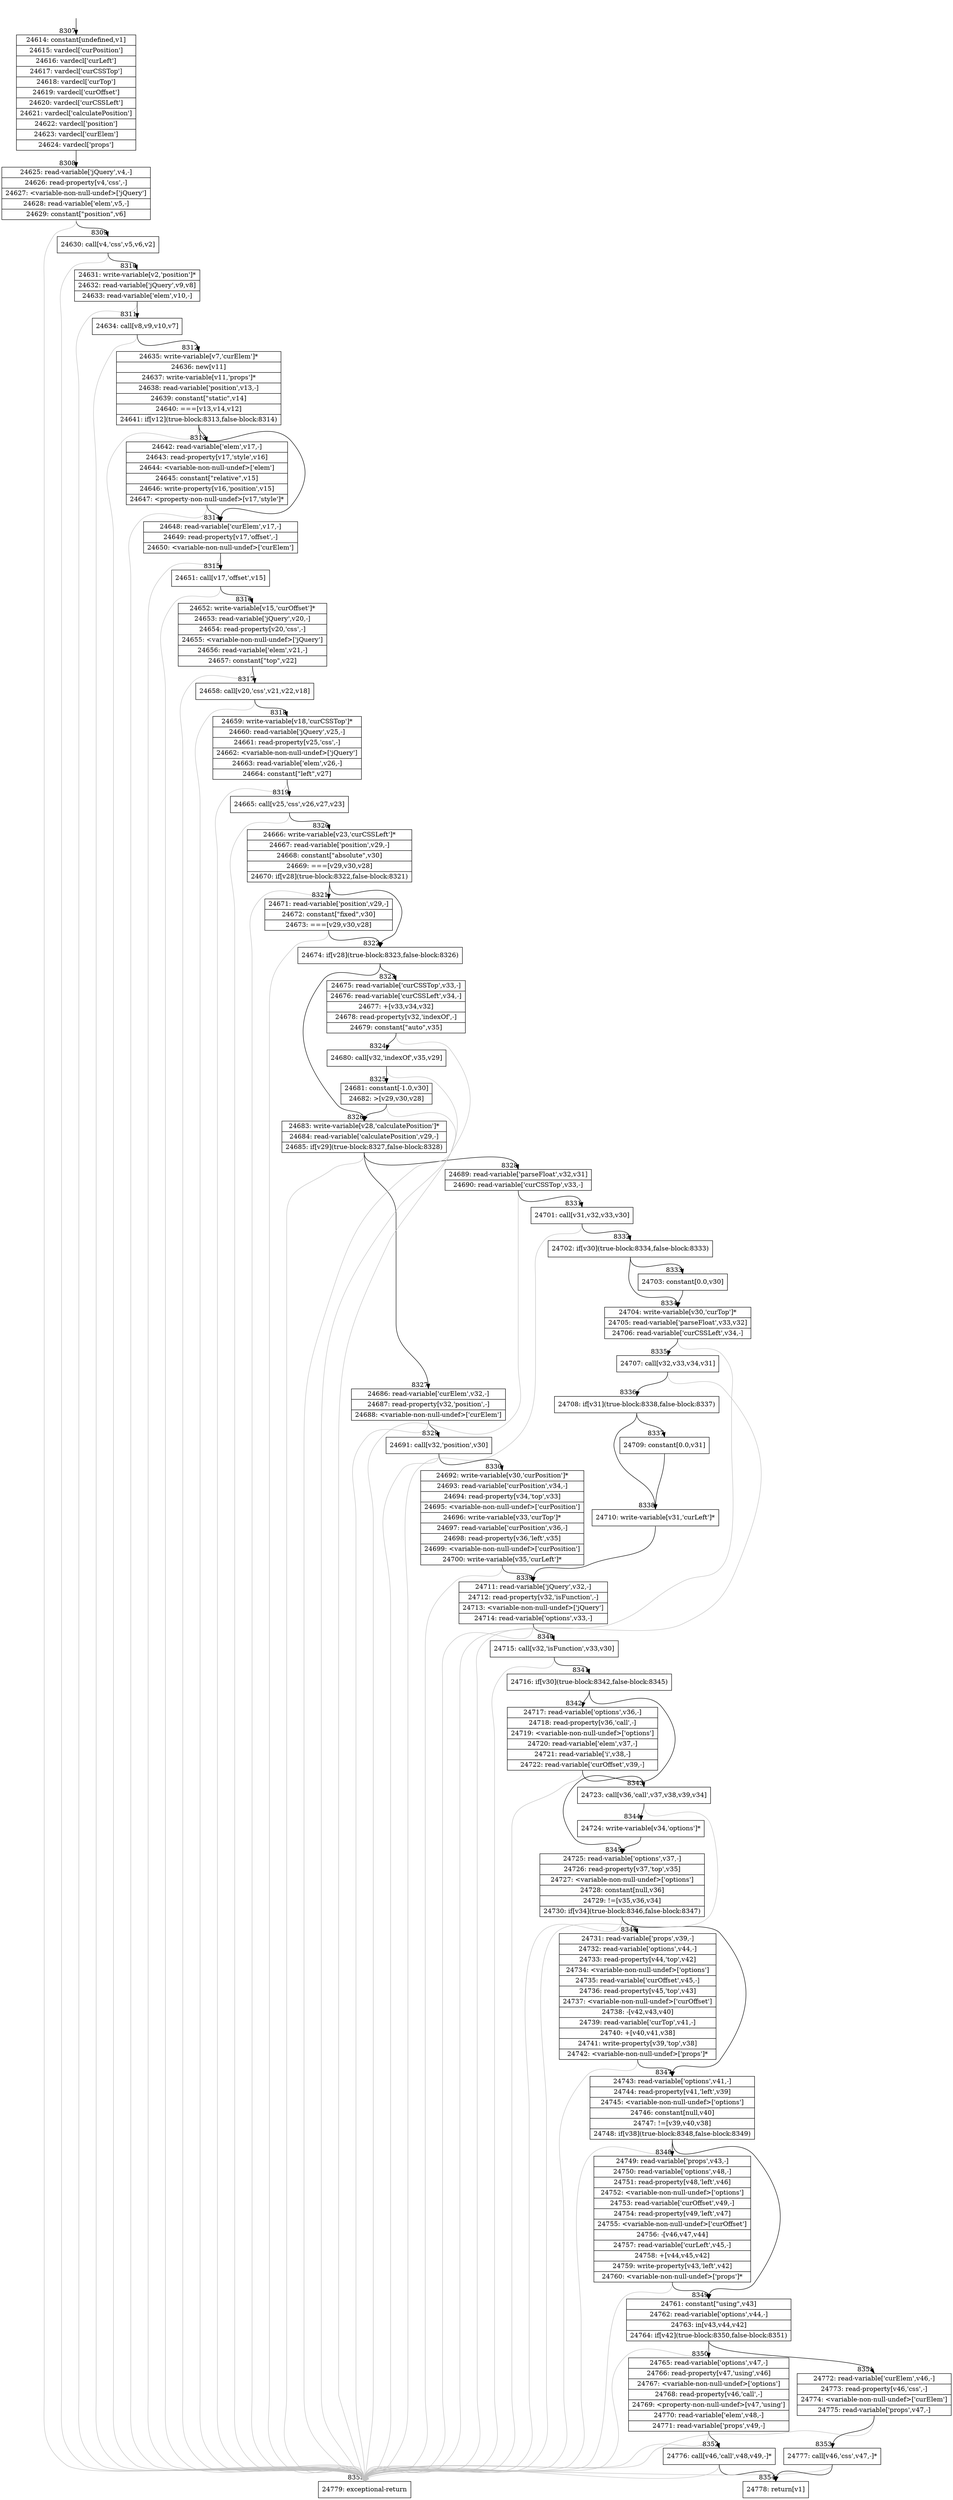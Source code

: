 digraph {
rankdir="TD"
BB_entry537[shape=none,label=""];
BB_entry537 -> BB8307 [tailport=s, headport=n, headlabel="    8307"]
BB8307 [shape=record label="{24614: constant[undefined,v1]|24615: vardecl['curPosition']|24616: vardecl['curLeft']|24617: vardecl['curCSSTop']|24618: vardecl['curTop']|24619: vardecl['curOffset']|24620: vardecl['curCSSLeft']|24621: vardecl['calculatePosition']|24622: vardecl['position']|24623: vardecl['curElem']|24624: vardecl['props']}" ] 
BB8307 -> BB8308 [tailport=s, headport=n, headlabel="      8308"]
BB8308 [shape=record label="{24625: read-variable['jQuery',v4,-]|24626: read-property[v4,'css',-]|24627: \<variable-non-null-undef\>['jQuery']|24628: read-variable['elem',v5,-]|24629: constant[\"position\",v6]}" ] 
BB8308 -> BB8309 [tailport=s, headport=n, headlabel="      8309"]
BB8308 -> BB8355 [tailport=s, headport=n, color=gray, headlabel="      8355"]
BB8309 [shape=record label="{24630: call[v4,'css',v5,v6,v2]}" ] 
BB8309 -> BB8310 [tailport=s, headport=n, headlabel="      8310"]
BB8309 -> BB8355 [tailport=s, headport=n, color=gray]
BB8310 [shape=record label="{24631: write-variable[v2,'position']*|24632: read-variable['jQuery',v9,v8]|24633: read-variable['elem',v10,-]}" ] 
BB8310 -> BB8311 [tailport=s, headport=n, headlabel="      8311"]
BB8310 -> BB8355 [tailport=s, headport=n, color=gray]
BB8311 [shape=record label="{24634: call[v8,v9,v10,v7]}" ] 
BB8311 -> BB8312 [tailport=s, headport=n, headlabel="      8312"]
BB8311 -> BB8355 [tailport=s, headport=n, color=gray]
BB8312 [shape=record label="{24635: write-variable[v7,'curElem']*|24636: new[v11]|24637: write-variable[v11,'props']*|24638: read-variable['position',v13,-]|24639: constant[\"static\",v14]|24640: ===[v13,v14,v12]|24641: if[v12](true-block:8313,false-block:8314)}" ] 
BB8312 -> BB8313 [tailport=s, headport=n, headlabel="      8313"]
BB8312 -> BB8314 [tailport=s, headport=n, headlabel="      8314"]
BB8312 -> BB8355 [tailport=s, headport=n, color=gray]
BB8313 [shape=record label="{24642: read-variable['elem',v17,-]|24643: read-property[v17,'style',v16]|24644: \<variable-non-null-undef\>['elem']|24645: constant[\"relative\",v15]|24646: write-property[v16,'position',v15]|24647: \<property-non-null-undef\>[v17,'style']*}" ] 
BB8313 -> BB8314 [tailport=s, headport=n]
BB8313 -> BB8355 [tailport=s, headport=n, color=gray]
BB8314 [shape=record label="{24648: read-variable['curElem',v17,-]|24649: read-property[v17,'offset',-]|24650: \<variable-non-null-undef\>['curElem']}" ] 
BB8314 -> BB8315 [tailport=s, headport=n, headlabel="      8315"]
BB8314 -> BB8355 [tailport=s, headport=n, color=gray]
BB8315 [shape=record label="{24651: call[v17,'offset',v15]}" ] 
BB8315 -> BB8316 [tailport=s, headport=n, headlabel="      8316"]
BB8315 -> BB8355 [tailport=s, headport=n, color=gray]
BB8316 [shape=record label="{24652: write-variable[v15,'curOffset']*|24653: read-variable['jQuery',v20,-]|24654: read-property[v20,'css',-]|24655: \<variable-non-null-undef\>['jQuery']|24656: read-variable['elem',v21,-]|24657: constant[\"top\",v22]}" ] 
BB8316 -> BB8317 [tailport=s, headport=n, headlabel="      8317"]
BB8316 -> BB8355 [tailport=s, headport=n, color=gray]
BB8317 [shape=record label="{24658: call[v20,'css',v21,v22,v18]}" ] 
BB8317 -> BB8318 [tailport=s, headport=n, headlabel="      8318"]
BB8317 -> BB8355 [tailport=s, headport=n, color=gray]
BB8318 [shape=record label="{24659: write-variable[v18,'curCSSTop']*|24660: read-variable['jQuery',v25,-]|24661: read-property[v25,'css',-]|24662: \<variable-non-null-undef\>['jQuery']|24663: read-variable['elem',v26,-]|24664: constant[\"left\",v27]}" ] 
BB8318 -> BB8319 [tailport=s, headport=n, headlabel="      8319"]
BB8318 -> BB8355 [tailport=s, headport=n, color=gray]
BB8319 [shape=record label="{24665: call[v25,'css',v26,v27,v23]}" ] 
BB8319 -> BB8320 [tailport=s, headport=n, headlabel="      8320"]
BB8319 -> BB8355 [tailport=s, headport=n, color=gray]
BB8320 [shape=record label="{24666: write-variable[v23,'curCSSLeft']*|24667: read-variable['position',v29,-]|24668: constant[\"absolute\",v30]|24669: ===[v29,v30,v28]|24670: if[v28](true-block:8322,false-block:8321)}" ] 
BB8320 -> BB8322 [tailport=s, headport=n, headlabel="      8322"]
BB8320 -> BB8321 [tailport=s, headport=n, headlabel="      8321"]
BB8320 -> BB8355 [tailport=s, headport=n, color=gray]
BB8321 [shape=record label="{24671: read-variable['position',v29,-]|24672: constant[\"fixed\",v30]|24673: ===[v29,v30,v28]}" ] 
BB8321 -> BB8322 [tailport=s, headport=n]
BB8321 -> BB8355 [tailport=s, headport=n, color=gray]
BB8322 [shape=record label="{24674: if[v28](true-block:8323,false-block:8326)}" ] 
BB8322 -> BB8326 [tailport=s, headport=n, headlabel="      8326"]
BB8322 -> BB8323 [tailport=s, headport=n, headlabel="      8323"]
BB8323 [shape=record label="{24675: read-variable['curCSSTop',v33,-]|24676: read-variable['curCSSLeft',v34,-]|24677: +[v33,v34,v32]|24678: read-property[v32,'indexOf',-]|24679: constant[\"auto\",v35]}" ] 
BB8323 -> BB8324 [tailport=s, headport=n, headlabel="      8324"]
BB8323 -> BB8355 [tailport=s, headport=n, color=gray]
BB8324 [shape=record label="{24680: call[v32,'indexOf',v35,v29]}" ] 
BB8324 -> BB8325 [tailport=s, headport=n, headlabel="      8325"]
BB8324 -> BB8355 [tailport=s, headport=n, color=gray]
BB8325 [shape=record label="{24681: constant[-1.0,v30]|24682: \>[v29,v30,v28]}" ] 
BB8325 -> BB8326 [tailport=s, headport=n]
BB8325 -> BB8355 [tailport=s, headport=n, color=gray]
BB8326 [shape=record label="{24683: write-variable[v28,'calculatePosition']*|24684: read-variable['calculatePosition',v29,-]|24685: if[v29](true-block:8327,false-block:8328)}" ] 
BB8326 -> BB8327 [tailport=s, headport=n, headlabel="      8327"]
BB8326 -> BB8328 [tailport=s, headport=n, headlabel="      8328"]
BB8326 -> BB8355 [tailport=s, headport=n, color=gray]
BB8327 [shape=record label="{24686: read-variable['curElem',v32,-]|24687: read-property[v32,'position',-]|24688: \<variable-non-null-undef\>['curElem']}" ] 
BB8327 -> BB8329 [tailport=s, headport=n, headlabel="      8329"]
BB8327 -> BB8355 [tailport=s, headport=n, color=gray]
BB8328 [shape=record label="{24689: read-variable['parseFloat',v32,v31]|24690: read-variable['curCSSTop',v33,-]}" ] 
BB8328 -> BB8331 [tailport=s, headport=n, headlabel="      8331"]
BB8328 -> BB8355 [tailport=s, headport=n, color=gray]
BB8329 [shape=record label="{24691: call[v32,'position',v30]}" ] 
BB8329 -> BB8330 [tailport=s, headport=n, headlabel="      8330"]
BB8329 -> BB8355 [tailport=s, headport=n, color=gray]
BB8330 [shape=record label="{24692: write-variable[v30,'curPosition']*|24693: read-variable['curPosition',v34,-]|24694: read-property[v34,'top',v33]|24695: \<variable-non-null-undef\>['curPosition']|24696: write-variable[v33,'curTop']*|24697: read-variable['curPosition',v36,-]|24698: read-property[v36,'left',v35]|24699: \<variable-non-null-undef\>['curPosition']|24700: write-variable[v35,'curLeft']*}" ] 
BB8330 -> BB8339 [tailport=s, headport=n, headlabel="      8339"]
BB8330 -> BB8355 [tailport=s, headport=n, color=gray]
BB8331 [shape=record label="{24701: call[v31,v32,v33,v30]}" ] 
BB8331 -> BB8332 [tailport=s, headport=n, headlabel="      8332"]
BB8331 -> BB8355 [tailport=s, headport=n, color=gray]
BB8332 [shape=record label="{24702: if[v30](true-block:8334,false-block:8333)}" ] 
BB8332 -> BB8334 [tailport=s, headport=n, headlabel="      8334"]
BB8332 -> BB8333 [tailport=s, headport=n, headlabel="      8333"]
BB8333 [shape=record label="{24703: constant[0.0,v30]}" ] 
BB8333 -> BB8334 [tailport=s, headport=n]
BB8334 [shape=record label="{24704: write-variable[v30,'curTop']*|24705: read-variable['parseFloat',v33,v32]|24706: read-variable['curCSSLeft',v34,-]}" ] 
BB8334 -> BB8335 [tailport=s, headport=n, headlabel="      8335"]
BB8334 -> BB8355 [tailport=s, headport=n, color=gray]
BB8335 [shape=record label="{24707: call[v32,v33,v34,v31]}" ] 
BB8335 -> BB8336 [tailport=s, headport=n, headlabel="      8336"]
BB8335 -> BB8355 [tailport=s, headport=n, color=gray]
BB8336 [shape=record label="{24708: if[v31](true-block:8338,false-block:8337)}" ] 
BB8336 -> BB8338 [tailport=s, headport=n, headlabel="      8338"]
BB8336 -> BB8337 [tailport=s, headport=n, headlabel="      8337"]
BB8337 [shape=record label="{24709: constant[0.0,v31]}" ] 
BB8337 -> BB8338 [tailport=s, headport=n]
BB8338 [shape=record label="{24710: write-variable[v31,'curLeft']*}" ] 
BB8338 -> BB8339 [tailport=s, headport=n]
BB8339 [shape=record label="{24711: read-variable['jQuery',v32,-]|24712: read-property[v32,'isFunction',-]|24713: \<variable-non-null-undef\>['jQuery']|24714: read-variable['options',v33,-]}" ] 
BB8339 -> BB8340 [tailport=s, headport=n, headlabel="      8340"]
BB8339 -> BB8355 [tailport=s, headport=n, color=gray]
BB8340 [shape=record label="{24715: call[v32,'isFunction',v33,v30]}" ] 
BB8340 -> BB8341 [tailport=s, headport=n, headlabel="      8341"]
BB8340 -> BB8355 [tailport=s, headport=n, color=gray]
BB8341 [shape=record label="{24716: if[v30](true-block:8342,false-block:8345)}" ] 
BB8341 -> BB8342 [tailport=s, headport=n, headlabel="      8342"]
BB8341 -> BB8345 [tailport=s, headport=n, headlabel="      8345"]
BB8342 [shape=record label="{24717: read-variable['options',v36,-]|24718: read-property[v36,'call',-]|24719: \<variable-non-null-undef\>['options']|24720: read-variable['elem',v37,-]|24721: read-variable['i',v38,-]|24722: read-variable['curOffset',v39,-]}" ] 
BB8342 -> BB8343 [tailport=s, headport=n, headlabel="      8343"]
BB8342 -> BB8355 [tailport=s, headport=n, color=gray]
BB8343 [shape=record label="{24723: call[v36,'call',v37,v38,v39,v34]}" ] 
BB8343 -> BB8344 [tailport=s, headport=n, headlabel="      8344"]
BB8343 -> BB8355 [tailport=s, headport=n, color=gray]
BB8344 [shape=record label="{24724: write-variable[v34,'options']*}" ] 
BB8344 -> BB8345 [tailport=s, headport=n]
BB8345 [shape=record label="{24725: read-variable['options',v37,-]|24726: read-property[v37,'top',v35]|24727: \<variable-non-null-undef\>['options']|24728: constant[null,v36]|24729: !=[v35,v36,v34]|24730: if[v34](true-block:8346,false-block:8347)}" ] 
BB8345 -> BB8346 [tailport=s, headport=n, headlabel="      8346"]
BB8345 -> BB8347 [tailport=s, headport=n, headlabel="      8347"]
BB8345 -> BB8355 [tailport=s, headport=n, color=gray]
BB8346 [shape=record label="{24731: read-variable['props',v39,-]|24732: read-variable['options',v44,-]|24733: read-property[v44,'top',v42]|24734: \<variable-non-null-undef\>['options']|24735: read-variable['curOffset',v45,-]|24736: read-property[v45,'top',v43]|24737: \<variable-non-null-undef\>['curOffset']|24738: -[v42,v43,v40]|24739: read-variable['curTop',v41,-]|24740: +[v40,v41,v38]|24741: write-property[v39,'top',v38]|24742: \<variable-non-null-undef\>['props']*}" ] 
BB8346 -> BB8347 [tailport=s, headport=n]
BB8346 -> BB8355 [tailport=s, headport=n, color=gray]
BB8347 [shape=record label="{24743: read-variable['options',v41,-]|24744: read-property[v41,'left',v39]|24745: \<variable-non-null-undef\>['options']|24746: constant[null,v40]|24747: !=[v39,v40,v38]|24748: if[v38](true-block:8348,false-block:8349)}" ] 
BB8347 -> BB8348 [tailport=s, headport=n, headlabel="      8348"]
BB8347 -> BB8349 [tailport=s, headport=n, headlabel="      8349"]
BB8347 -> BB8355 [tailport=s, headport=n, color=gray]
BB8348 [shape=record label="{24749: read-variable['props',v43,-]|24750: read-variable['options',v48,-]|24751: read-property[v48,'left',v46]|24752: \<variable-non-null-undef\>['options']|24753: read-variable['curOffset',v49,-]|24754: read-property[v49,'left',v47]|24755: \<variable-non-null-undef\>['curOffset']|24756: -[v46,v47,v44]|24757: read-variable['curLeft',v45,-]|24758: +[v44,v45,v42]|24759: write-property[v43,'left',v42]|24760: \<variable-non-null-undef\>['props']*}" ] 
BB8348 -> BB8349 [tailport=s, headport=n]
BB8348 -> BB8355 [tailport=s, headport=n, color=gray]
BB8349 [shape=record label="{24761: constant[\"using\",v43]|24762: read-variable['options',v44,-]|24763: in[v43,v44,v42]|24764: if[v42](true-block:8350,false-block:8351)}" ] 
BB8349 -> BB8350 [tailport=s, headport=n, headlabel="      8350"]
BB8349 -> BB8351 [tailport=s, headport=n, headlabel="      8351"]
BB8349 -> BB8355 [tailport=s, headport=n, color=gray]
BB8350 [shape=record label="{24765: read-variable['options',v47,-]|24766: read-property[v47,'using',v46]|24767: \<variable-non-null-undef\>['options']|24768: read-property[v46,'call',-]|24769: \<property-non-null-undef\>[v47,'using']|24770: read-variable['elem',v48,-]|24771: read-variable['props',v49,-]}" ] 
BB8350 -> BB8352 [tailport=s, headport=n, headlabel="      8352"]
BB8350 -> BB8355 [tailport=s, headport=n, color=gray]
BB8351 [shape=record label="{24772: read-variable['curElem',v46,-]|24773: read-property[v46,'css',-]|24774: \<variable-non-null-undef\>['curElem']|24775: read-variable['props',v47,-]}" ] 
BB8351 -> BB8353 [tailport=s, headport=n, headlabel="      8353"]
BB8351 -> BB8355 [tailport=s, headport=n, color=gray]
BB8352 [shape=record label="{24776: call[v46,'call',v48,v49,-]*}" ] 
BB8352 -> BB8354 [tailport=s, headport=n, headlabel="      8354"]
BB8352 -> BB8355 [tailport=s, headport=n, color=gray]
BB8353 [shape=record label="{24777: call[v46,'css',v47,-]*}" ] 
BB8353 -> BB8354 [tailport=s, headport=n]
BB8353 -> BB8355 [tailport=s, headport=n, color=gray]
BB8354 [shape=record label="{24778: return[v1]}" ] 
BB8355 [shape=record label="{24779: exceptional-return}" ] 
}
